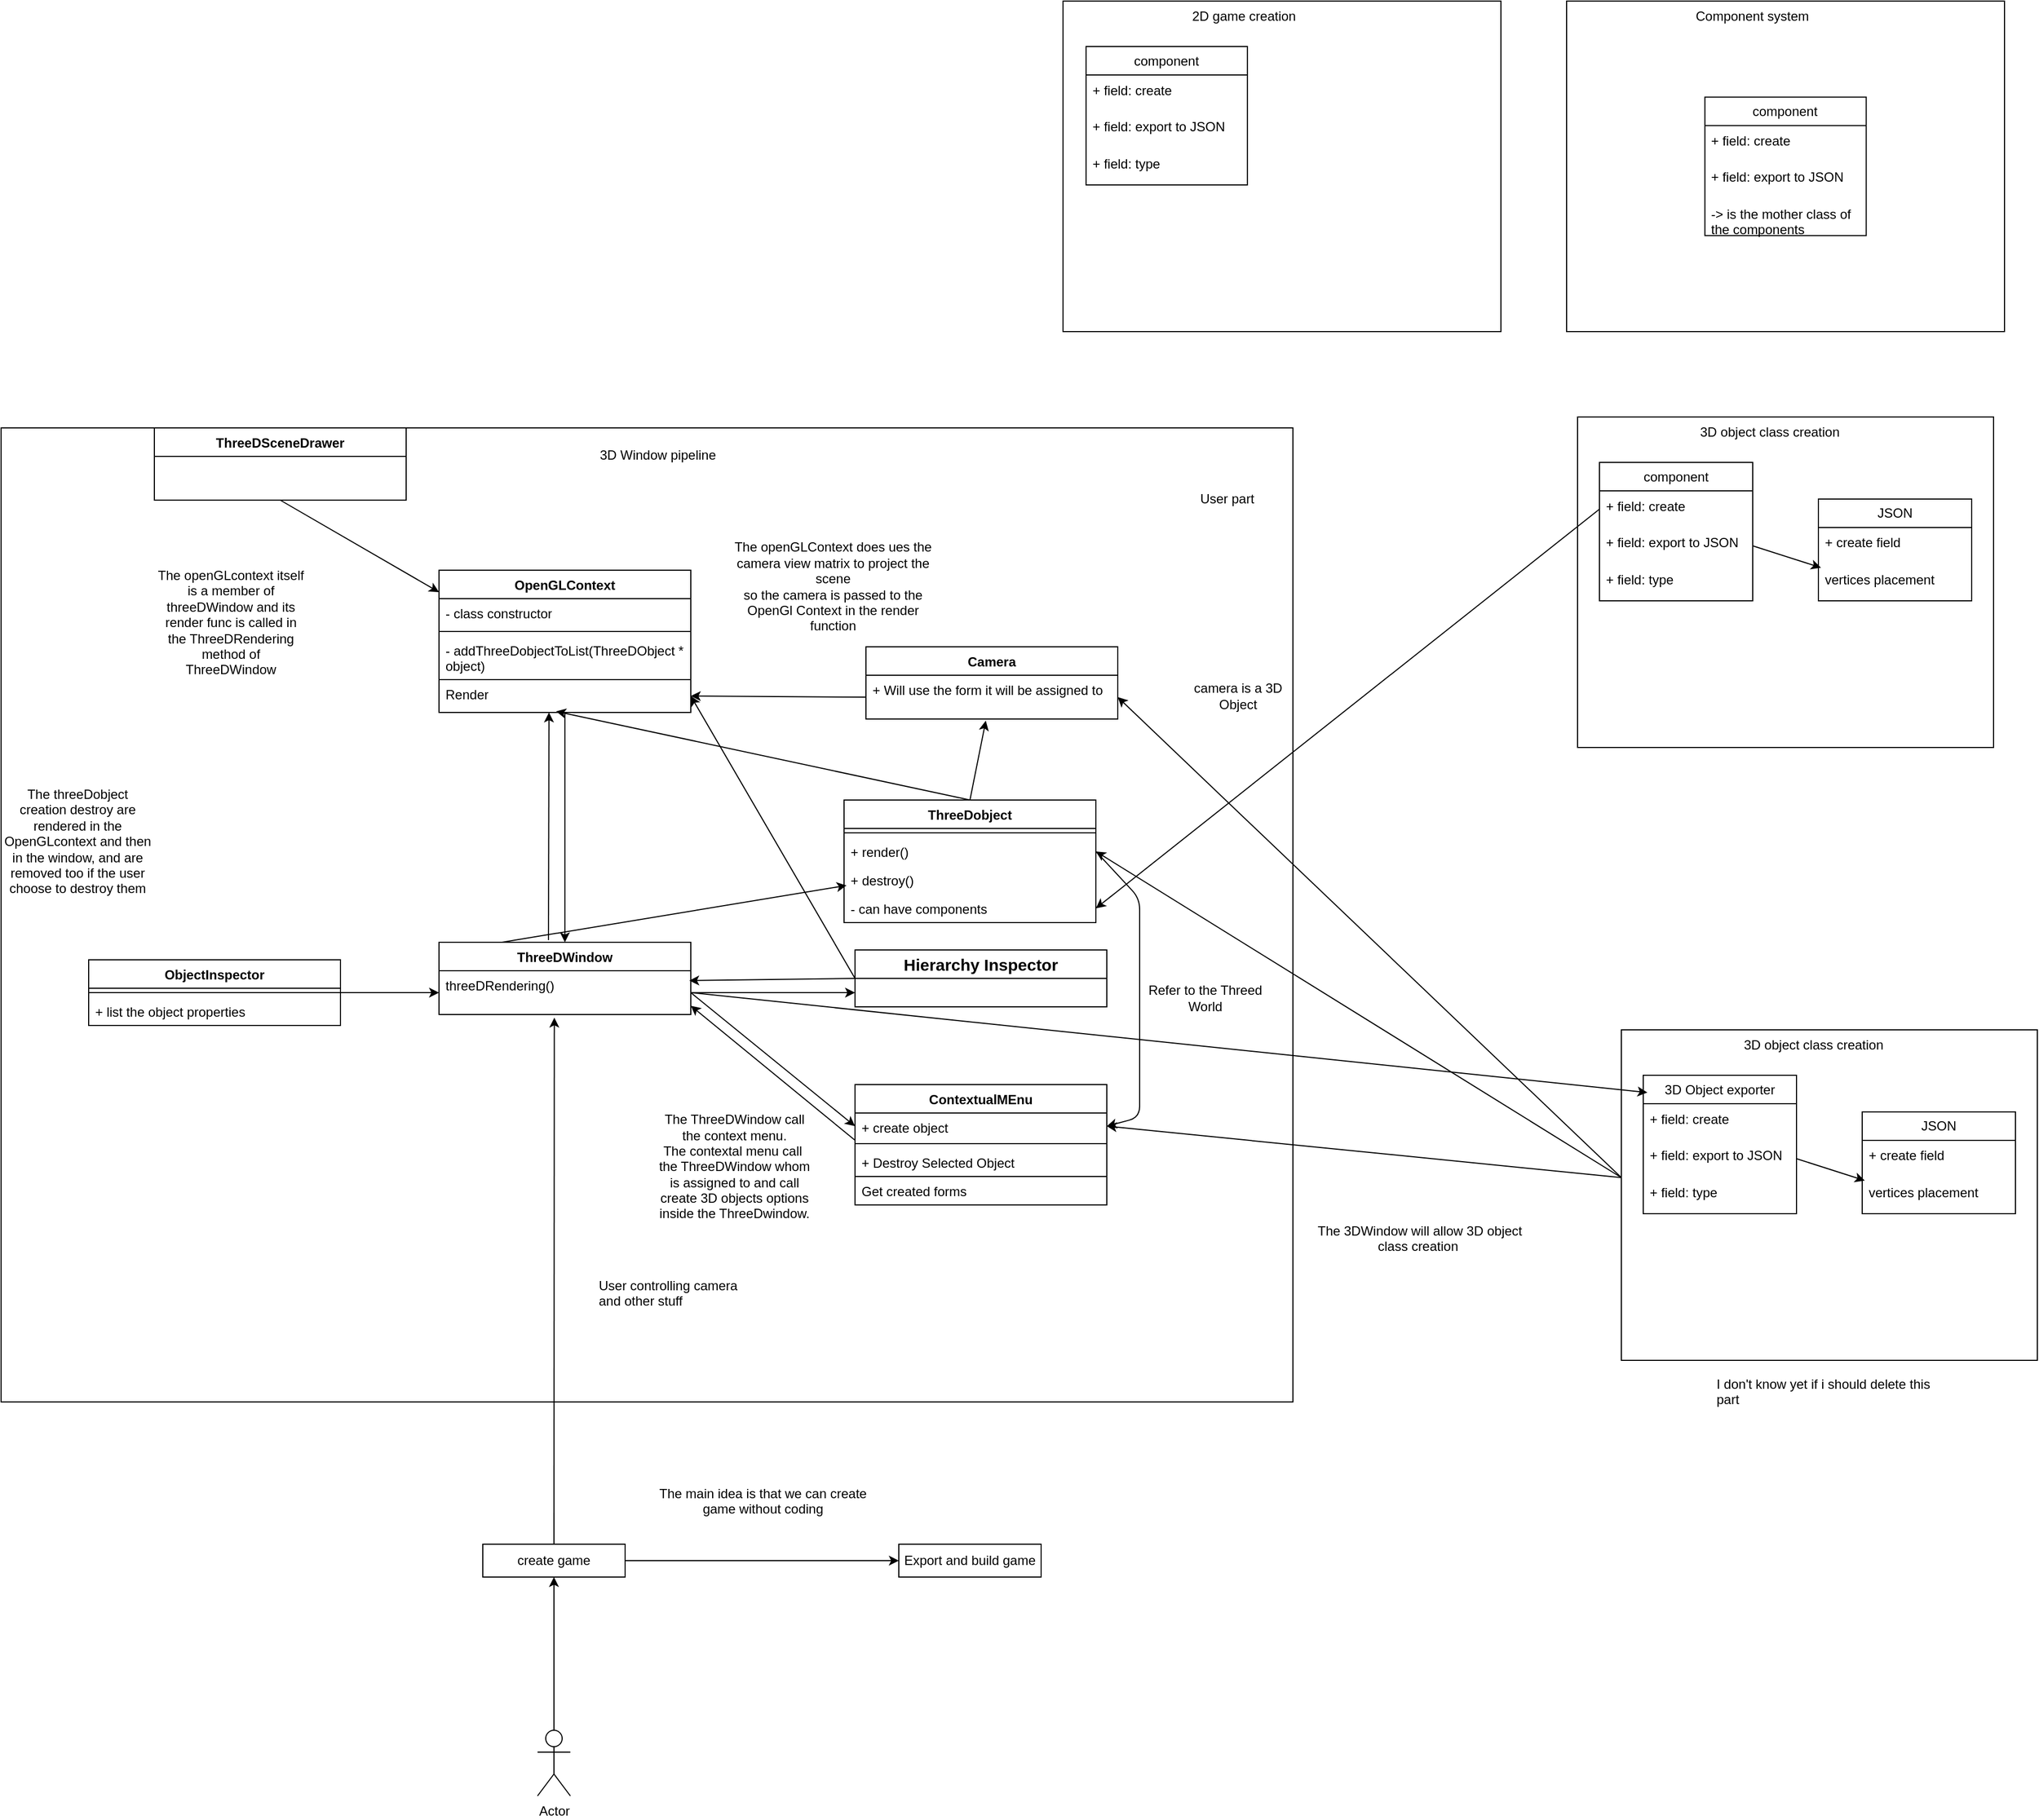 <mxfile>
    <diagram id="HqfKDbR-cz2p667NzHHY" name="Page-1">
        <mxGraphModel dx="1362" dy="1415" grid="1" gridSize="10" guides="1" tooltips="1" connect="1" arrows="1" fold="1" page="1" pageScale="1" pageWidth="850" pageHeight="1100" math="0" shadow="0">
            <root>
                <mxCell id="0"/>
                <mxCell id="1" parent="0"/>
                <mxCell id="162" value="" style="group;strokeColor=default;" vertex="1" connectable="0" parent="1">
                    <mxGeometry x="1250" y="630" width="380" height="302" as="geometry"/>
                </mxCell>
                <mxCell id="137" value="3D Object exporter" style="swimlane;fontStyle=0;childLayout=stackLayout;horizontal=1;startSize=26;horizontalStack=0;resizeParent=1;resizeParentMax=0;resizeLast=0;collapsible=1;marginBottom=0;whiteSpace=wrap;html=1;" vertex="1" parent="162">
                    <mxGeometry x="20" y="41.5" width="140" height="126.5" as="geometry"/>
                </mxCell>
                <mxCell id="139" value="+ field: create" style="text;align=left;verticalAlign=top;spacingLeft=4;spacingRight=4;overflow=hidden;rotatable=0;points=[[0,0.5],[1,0.5]];portConstraint=eastwest;whiteSpace=wrap;html=1;" vertex="1" parent="137">
                    <mxGeometry y="26" width="140" height="33.5" as="geometry"/>
                </mxCell>
                <mxCell id="141" value="+ field: export to JSON&lt;div&gt;&lt;br&gt;&lt;/div&gt;" style="text;align=left;verticalAlign=top;spacingLeft=4;spacingRight=4;overflow=hidden;rotatable=0;points=[[0,0.5],[1,0.5]];portConstraint=eastwest;whiteSpace=wrap;html=1;" vertex="1" parent="137">
                    <mxGeometry y="59.5" width="140" height="33.5" as="geometry"/>
                </mxCell>
                <mxCell id="140" value="+ field: type" style="text;align=left;verticalAlign=top;spacingLeft=4;spacingRight=4;overflow=hidden;rotatable=0;points=[[0,0.5],[1,0.5]];portConstraint=eastwest;whiteSpace=wrap;html=1;" vertex="1" parent="137">
                    <mxGeometry y="93" width="140" height="33.5" as="geometry"/>
                </mxCell>
                <mxCell id="144" style="edgeStyle=none;html=1;exitX=1;exitY=0.5;exitDx=0;exitDy=0;entryX=0.017;entryY=0.096;entryDx=0;entryDy=0;entryPerimeter=0;" edge="1" parent="162" source="141" target="148">
                    <mxGeometry relative="1" as="geometry">
                        <mxPoint x="240" y="252.179" as="targetPoint"/>
                    </mxGeometry>
                </mxCell>
                <mxCell id="145" value="JSON" style="swimlane;fontStyle=0;childLayout=stackLayout;horizontal=1;startSize=26;horizontalStack=0;resizeParent=1;resizeParentMax=0;resizeLast=0;collapsible=1;marginBottom=0;whiteSpace=wrap;html=1;" vertex="1" parent="162">
                    <mxGeometry x="220" y="75.005" width="140" height="93" as="geometry"/>
                </mxCell>
                <mxCell id="146" value="+ create field" style="text;align=left;verticalAlign=top;spacingLeft=4;spacingRight=4;overflow=hidden;rotatable=0;points=[[0,0.5],[1,0.5]];portConstraint=eastwest;whiteSpace=wrap;html=1;" vertex="1" parent="145">
                    <mxGeometry y="26" width="140" height="33.5" as="geometry"/>
                </mxCell>
                <mxCell id="148" value="vertices placement" style="text;align=left;verticalAlign=top;spacingLeft=4;spacingRight=4;overflow=hidden;rotatable=0;points=[[0,0.5],[1,0.5]];portConstraint=eastwest;whiteSpace=wrap;html=1;" vertex="1" parent="145">
                    <mxGeometry y="59.5" width="140" height="33.5" as="geometry"/>
                </mxCell>
                <mxCell id="289" value="&lt;div style=&quot;text-align: center;&quot;&gt;3D object class creation&lt;/div&gt;" style="text;whiteSpace=wrap;html=1;" vertex="1" parent="162">
                    <mxGeometry x="110" width="210" height="50" as="geometry"/>
                </mxCell>
                <mxCell id="170" style="edgeStyle=none;html=1;exitX=0;exitY=0.5;exitDx=0;exitDy=0;entryX=1;entryY=0.5;entryDx=0;entryDy=0;" edge="1" parent="1" target="73">
                    <mxGeometry relative="1" as="geometry">
                        <mxPoint x="1250" y="765.0" as="sourcePoint"/>
                    </mxGeometry>
                </mxCell>
                <mxCell id="171" value="" style="group;strokeColor=default;" vertex="1" connectable="0" parent="1">
                    <mxGeometry x="-230" y="80" width="1180" height="890" as="geometry"/>
                </mxCell>
                <mxCell id="11" value="&lt;div&gt;3D Window pipeline&lt;/div&gt;" style="text;html=1;align=center;verticalAlign=middle;whiteSpace=wrap;rounded=0;" parent="171" vertex="1">
                    <mxGeometry x="530" y="10" width="140" height="30" as="geometry"/>
                </mxCell>
                <mxCell id="62" style="edgeStyle=none;html=1;entryX=0.5;entryY=0;entryDx=0;entryDy=0;" parent="171" source="27" target="52" edge="1">
                    <mxGeometry relative="1" as="geometry"/>
                </mxCell>
                <mxCell id="27" value="OpenGLContext&lt;div&gt;&lt;br&gt;&lt;/div&gt;" style="swimlane;fontStyle=1;align=center;verticalAlign=top;childLayout=stackLayout;horizontal=1;startSize=26;horizontalStack=0;resizeParent=1;resizeParentMax=0;resizeLast=0;collapsible=1;marginBottom=0;whiteSpace=wrap;html=1;" parent="171" vertex="1">
                    <mxGeometry x="400" y="130" width="230" height="130" as="geometry">
                        <mxRectangle x="20" y="310" width="130" height="30" as="alternateBounds"/>
                    </mxGeometry>
                </mxCell>
                <mxCell id="28" value="- class constructor&lt;div&gt;&lt;br&gt;&lt;/div&gt;" style="text;strokeColor=none;fillColor=none;align=left;verticalAlign=top;spacingLeft=4;spacingRight=4;overflow=hidden;rotatable=0;points=[[0,0.5],[1,0.5]];portConstraint=eastwest;whiteSpace=wrap;html=1;" parent="27" vertex="1">
                    <mxGeometry y="26" width="230" height="26" as="geometry"/>
                </mxCell>
                <mxCell id="29" value="" style="line;strokeWidth=1;fillColor=none;align=left;verticalAlign=middle;spacingTop=-1;spacingLeft=3;spacingRight=3;rotatable=0;labelPosition=right;points=[];portConstraint=eastwest;strokeColor=inherit;" parent="27" vertex="1">
                    <mxGeometry y="52" width="230" height="8" as="geometry"/>
                </mxCell>
                <mxCell id="30" value="- addThreeDobjectToList(ThreeDObject * object)&lt;div&gt;&lt;br&gt;&lt;/div&gt;" style="text;strokeColor=none;fillColor=none;align=left;verticalAlign=top;spacingLeft=4;spacingRight=4;overflow=hidden;rotatable=0;points=[[0,0.5],[1,0.5]];portConstraint=eastwest;whiteSpace=wrap;html=1;" parent="27" vertex="1">
                    <mxGeometry y="60" width="230" height="40" as="geometry"/>
                </mxCell>
                <mxCell id="58" value="&lt;div&gt;Render&lt;/div&gt;" style="text;strokeColor=default;fillColor=none;align=left;verticalAlign=top;spacingLeft=4;spacingRight=4;overflow=hidden;rotatable=0;points=[[0,0.5],[1,0.5]];portConstraint=eastwest;whiteSpace=wrap;html=1;" parent="27" vertex="1">
                    <mxGeometry y="100" width="230" height="30" as="geometry"/>
                </mxCell>
                <mxCell id="52" value="&lt;div&gt;ThreeDWindow&lt;/div&gt;&lt;div&gt;&lt;br&gt;&lt;/div&gt;" style="swimlane;fontStyle=1;align=center;verticalAlign=top;childLayout=stackLayout;horizontal=1;startSize=26;horizontalStack=0;resizeParent=1;resizeParentMax=0;resizeLast=0;collapsible=1;marginBottom=0;whiteSpace=wrap;html=1;" parent="171" vertex="1">
                    <mxGeometry x="400" y="470" width="230" height="66" as="geometry">
                        <mxRectangle x="20" y="310" width="130" height="30" as="alternateBounds"/>
                    </mxGeometry>
                </mxCell>
                <mxCell id="55" value="&lt;div&gt;threeDRendering()&lt;/div&gt;" style="text;strokeColor=none;fillColor=none;align=left;verticalAlign=top;spacingLeft=4;spacingRight=4;overflow=hidden;rotatable=0;points=[[0,0.5],[1,0.5]];portConstraint=eastwest;whiteSpace=wrap;html=1;" parent="52" vertex="1">
                    <mxGeometry y="26" width="230" height="40" as="geometry"/>
                </mxCell>
                <mxCell id="56" value="&lt;div&gt;Camera&lt;/div&gt;" style="swimlane;fontStyle=1;align=center;verticalAlign=top;childLayout=stackLayout;horizontal=1;startSize=26;horizontalStack=0;resizeParent=1;resizeParentMax=0;resizeLast=0;collapsible=1;marginBottom=0;whiteSpace=wrap;html=1;" parent="171" vertex="1">
                    <mxGeometry x="790" y="200" width="230" height="66" as="geometry">
                        <mxRectangle x="20" y="310" width="130" height="30" as="alternateBounds"/>
                    </mxGeometry>
                </mxCell>
                <mxCell id="57" value="&lt;div&gt;+ Will use the form it will be assigned to&lt;/div&gt;" style="text;strokeColor=none;fillColor=none;align=left;verticalAlign=top;spacingLeft=4;spacingRight=4;overflow=hidden;rotatable=0;points=[[0,0.5],[1,0.5]];portConstraint=eastwest;whiteSpace=wrap;html=1;" parent="56" vertex="1">
                    <mxGeometry y="26" width="230" height="40" as="geometry"/>
                </mxCell>
                <mxCell id="61" value="The openGLContext does ues the camera view matrix to project the scene&lt;div&gt;so the camera is passed to the OpenGl Context in the render function&lt;/div&gt;" style="text;html=1;align=center;verticalAlign=middle;whiteSpace=wrap;rounded=0;" parent="171" vertex="1">
                    <mxGeometry x="665" y="90" width="190" height="110" as="geometry"/>
                </mxCell>
                <mxCell id="63" value="&lt;div&gt;The openGLcontext itself is a member of threeDWindow and its render func is called in the ThreeDRendering method of ThreeDWindow&lt;/div&gt;&lt;div&gt;&lt;br&gt;&lt;/div&gt;" style="text;html=1;align=center;verticalAlign=middle;whiteSpace=wrap;rounded=0;" parent="171" vertex="1">
                    <mxGeometry x="140" y="140" width="140" height="90" as="geometry"/>
                </mxCell>
                <mxCell id="65" value="ThreeDSceneDrawer" style="swimlane;fontStyle=1;align=center;verticalAlign=top;childLayout=stackLayout;horizontal=1;startSize=26;horizontalStack=0;resizeParent=1;resizeParentMax=0;resizeLast=0;collapsible=1;marginBottom=0;whiteSpace=wrap;html=1;" parent="171" vertex="1">
                    <mxGeometry x="140" width="230" height="66" as="geometry">
                        <mxRectangle x="20" y="310" width="130" height="30" as="alternateBounds"/>
                    </mxGeometry>
                </mxCell>
                <mxCell id="72" value="ContextualMEnu" style="swimlane;fontStyle=1;align=center;verticalAlign=top;childLayout=stackLayout;horizontal=1;startSize=26;horizontalStack=0;resizeParent=1;resizeParentMax=0;resizeLast=0;collapsible=1;marginBottom=0;whiteSpace=wrap;html=1;swimlaneLine=1;" parent="171" vertex="1">
                    <mxGeometry x="780" y="600" width="230" height="110" as="geometry">
                        <mxRectangle x="570" y="730" width="130" height="30" as="alternateBounds"/>
                    </mxGeometry>
                </mxCell>
                <mxCell id="73" value="+ create object&lt;div&gt;&lt;br&gt;&lt;/div&gt;" style="text;strokeColor=none;fillColor=none;align=left;verticalAlign=top;spacingLeft=4;spacingRight=4;overflow=hidden;rotatable=0;points=[[0,0.5],[1,0.5]];portConstraint=eastwest;whiteSpace=wrap;html=1;" parent="72" vertex="1">
                    <mxGeometry y="26" width="230" height="24" as="geometry"/>
                </mxCell>
                <mxCell id="74" value="" style="line;strokeWidth=1;fillColor=none;align=left;verticalAlign=middle;spacingTop=-1;spacingLeft=3;spacingRight=3;rotatable=0;labelPosition=right;points=[];portConstraint=eastwest;strokeColor=inherit;" parent="72" vertex="1">
                    <mxGeometry y="50" width="230" height="8" as="geometry"/>
                </mxCell>
                <mxCell id="75" value="+ Destroy Selected Object&lt;div&gt;&lt;br&gt;&lt;/div&gt;" style="text;strokeColor=none;fillColor=none;align=left;verticalAlign=top;spacingLeft=4;spacingRight=4;overflow=hidden;rotatable=0;points=[[0,0.5],[1,0.5]];portConstraint=eastwest;whiteSpace=wrap;html=1;" parent="72" vertex="1">
                    <mxGeometry y="58" width="230" height="26" as="geometry"/>
                </mxCell>
                <mxCell id="165" value="&lt;div&gt;Get created forms&lt;/div&gt;&lt;div&gt;&lt;br&gt;&lt;/div&gt;" style="text;strokeColor=default;fillColor=none;align=left;verticalAlign=top;spacingLeft=4;spacingRight=4;overflow=hidden;rotatable=0;points=[[0,0.5],[1,0.5]];portConstraint=eastwest;whiteSpace=wrap;html=1;" vertex="1" parent="72">
                    <mxGeometry y="84" width="230" height="26" as="geometry"/>
                </mxCell>
                <mxCell id="86" value="&lt;span style=&quot;color: rgb(0, 0, 0);&quot;&gt;Refer to the Threed World&lt;/span&gt;" style="text;html=1;align=center;verticalAlign=middle;whiteSpace=wrap;rounded=0;" parent="171" vertex="1">
                    <mxGeometry x="1040" y="486" width="120" height="70" as="geometry"/>
                </mxCell>
                <mxCell id="134" style="edgeStyle=none;html=1;exitX=0;exitY=0.5;exitDx=0;exitDy=0;entryX=1;entryY=0.5;entryDx=0;entryDy=0;" parent="171" source="93" target="58" edge="1">
                    <mxGeometry relative="1" as="geometry"/>
                </mxCell>
                <mxCell id="93" value="&lt;b&gt;&lt;font style=&quot;font-size: 15px;&quot;&gt;Hierarchy Inspector&lt;/font&gt;&lt;/b&gt;" style="swimlane;fontStyle=0;childLayout=stackLayout;horizontal=1;startSize=26;fillColor=none;horizontalStack=0;resizeParent=1;resizeParentMax=0;resizeLast=0;collapsible=1;marginBottom=0;whiteSpace=wrap;html=1;" parent="171" vertex="1">
                    <mxGeometry x="780" y="477" width="230" height="52" as="geometry"/>
                </mxCell>
                <mxCell id="104" value="User controlling camera and other stuff&lt;div&gt;&lt;br&gt;&lt;/div&gt;" style="text;strokeColor=none;fillColor=none;align=left;verticalAlign=top;spacingLeft=4;spacingRight=4;overflow=hidden;rotatable=0;points=[[0,0.5],[1,0.5]];portConstraint=eastwest;whiteSpace=wrap;html=1;" parent="171" vertex="1">
                    <mxGeometry x="540" y="770" width="140" height="80" as="geometry"/>
                </mxCell>
                <mxCell id="109" style="edgeStyle=none;html=1;exitX=1;exitY=0.5;exitDx=0;exitDy=0;entryX=0;entryY=0.5;entryDx=0;entryDy=0;" parent="171" source="105" target="55" edge="1">
                    <mxGeometry relative="1" as="geometry"/>
                </mxCell>
                <mxCell id="105" value="ObjectInspector" style="swimlane;fontStyle=1;align=center;verticalAlign=top;childLayout=stackLayout;horizontal=1;startSize=26;horizontalStack=0;resizeParent=1;resizeParentMax=0;resizeLast=0;collapsible=1;marginBottom=0;whiteSpace=wrap;html=1;" parent="171" vertex="1">
                    <mxGeometry x="80" y="486" width="230" height="60" as="geometry"/>
                </mxCell>
                <mxCell id="107" value="" style="line;strokeWidth=1;fillColor=none;align=left;verticalAlign=middle;spacingTop=-1;spacingLeft=3;spacingRight=3;rotatable=0;labelPosition=right;points=[];portConstraint=eastwest;strokeColor=inherit;" parent="105" vertex="1">
                    <mxGeometry y="26" width="230" height="8" as="geometry"/>
                </mxCell>
                <mxCell id="108" value="&lt;div&gt;+ list the object properties&lt;/div&gt;" style="text;strokeColor=none;fillColor=none;align=left;verticalAlign=top;spacingLeft=4;spacingRight=4;overflow=hidden;rotatable=0;points=[[0,0.5],[1,0.5]];portConstraint=eastwest;whiteSpace=wrap;html=1;" parent="105" vertex="1">
                    <mxGeometry y="34" width="230" height="26" as="geometry"/>
                </mxCell>
                <mxCell id="110" style="edgeStyle=none;html=1;exitX=0;exitY=0.5;exitDx=0;exitDy=0;entryX=0.994;entryY=0.225;entryDx=0;entryDy=0;entryPerimeter=0;" parent="171" source="93" target="55" edge="1">
                    <mxGeometry relative="1" as="geometry"/>
                </mxCell>
                <mxCell id="66" value="&lt;div&gt;&lt;br&gt;&lt;/div&gt;" style="text;strokeColor=none;fillColor=none;align=left;verticalAlign=top;spacingLeft=4;spacingRight=4;overflow=hidden;rotatable=0;points=[[0,0.5],[1,0.5]];portConstraint=eastwest;whiteSpace=wrap;html=1;" parent="171" vertex="1">
                    <mxGeometry x="200" y="50" width="230" height="40" as="geometry"/>
                </mxCell>
                <mxCell id="112" style="edgeStyle=none;html=1;exitX=0.5;exitY=1;exitDx=0;exitDy=0;entryX=0;entryY=0.154;entryDx=0;entryDy=0;entryPerimeter=0;" parent="171" source="65" target="27" edge="1">
                    <mxGeometry relative="1" as="geometry"/>
                </mxCell>
                <mxCell id="115" style="edgeStyle=none;html=1;exitX=1;exitY=0.5;exitDx=0;exitDy=0;entryX=0;entryY=0.5;entryDx=0;entryDy=0;" parent="171" source="55" target="73" edge="1">
                    <mxGeometry relative="1" as="geometry"/>
                </mxCell>
                <mxCell id="117" style="edgeStyle=none;html=1;exitX=0.75;exitY=0;exitDx=0;exitDy=0;entryX=0.752;entryY=1.067;entryDx=0;entryDy=0;entryPerimeter=0;" parent="171" edge="1">
                    <mxGeometry relative="1" as="geometry">
                        <mxPoint x="500" y="467.99" as="sourcePoint"/>
                        <mxPoint x="500.46" y="260" as="targetPoint"/>
                    </mxGeometry>
                </mxCell>
                <mxCell id="118" style="edgeStyle=none;html=1;exitX=1;exitY=0.5;exitDx=0;exitDy=0;entryX=0;entryY=0.75;entryDx=0;entryDy=0;" parent="171" source="55" target="93" edge="1">
                    <mxGeometry relative="1" as="geometry"/>
                </mxCell>
                <mxCell id="119" style="edgeStyle=none;html=1;exitX=0;exitY=1.038;exitDx=0;exitDy=0;entryX=1;entryY=0.8;entryDx=0;entryDy=0;entryPerimeter=0;exitPerimeter=0;" parent="171" source="73" target="55" edge="1">
                    <mxGeometry relative="1" as="geometry"/>
                </mxCell>
                <mxCell id="121" value="ThreeDobject&lt;div&gt;&lt;br&gt;&lt;/div&gt;" style="swimlane;fontStyle=1;align=center;verticalAlign=top;childLayout=stackLayout;horizontal=1;startSize=26;horizontalStack=0;resizeParent=1;resizeParentMax=0;resizeLast=0;collapsible=1;marginBottom=0;whiteSpace=wrap;html=1;" parent="171" vertex="1">
                    <mxGeometry x="770" y="340" width="230" height="112" as="geometry"/>
                </mxCell>
                <mxCell id="122" value="" style="line;strokeWidth=1;fillColor=none;align=left;verticalAlign=middle;spacingTop=-1;spacingLeft=3;spacingRight=3;rotatable=0;labelPosition=right;points=[];portConstraint=eastwest;strokeColor=inherit;" parent="121" vertex="1">
                    <mxGeometry y="26" width="230" height="8" as="geometry"/>
                </mxCell>
                <mxCell id="123" value="&lt;div&gt;+ render()&lt;/div&gt;&lt;div&gt;&lt;br&gt;&lt;/div&gt;&lt;div&gt;&lt;br&gt;&lt;/div&gt;" style="text;strokeColor=none;fillColor=none;align=left;verticalAlign=top;spacingLeft=4;spacingRight=4;overflow=hidden;rotatable=0;points=[[0,0.5],[1,0.5]];portConstraint=eastwest;whiteSpace=wrap;html=1;" parent="121" vertex="1">
                    <mxGeometry y="34" width="230" height="26" as="geometry"/>
                </mxCell>
                <mxCell id="178" value="&lt;div&gt;+ destroy()&lt;/div&gt;" style="text;strokeColor=none;fillColor=none;align=left;verticalAlign=top;spacingLeft=4;spacingRight=4;overflow=hidden;rotatable=0;points=[[0,0.5],[1,0.5]];portConstraint=eastwest;whiteSpace=wrap;html=1;" vertex="1" parent="121">
                    <mxGeometry y="60" width="230" height="26" as="geometry"/>
                </mxCell>
                <mxCell id="310" value="&lt;div&gt;- can have components&lt;/div&gt;" style="text;strokeColor=none;fillColor=none;align=left;verticalAlign=top;spacingLeft=4;spacingRight=4;overflow=hidden;rotatable=0;points=[[0,0.5],[1,0.5]];portConstraint=eastwest;whiteSpace=wrap;html=1;" vertex="1" parent="121">
                    <mxGeometry y="86" width="230" height="26" as="geometry"/>
                </mxCell>
                <mxCell id="127" value="&lt;div&gt;The ThreeDWindow call the context menu.&lt;/div&gt;&lt;div&gt;The contextal menu call&amp;nbsp;&lt;/div&gt;&lt;div&gt;the ThreeDWindow whom is assigned to and call create 3D objects options inside the ThreeDwindow.&lt;/div&gt;" style="text;html=1;align=center;verticalAlign=middle;whiteSpace=wrap;rounded=0;" parent="171" vertex="1">
                    <mxGeometry x="600" y="630" width="140" height="90" as="geometry"/>
                </mxCell>
                <mxCell id="128" style="edgeStyle=none;html=1;exitX=0.25;exitY=0;exitDx=0;exitDy=0;entryX=0.01;entryY=0.695;entryDx=0;entryDy=0;entryPerimeter=0;" parent="171" source="52" target="178" edge="1">
                    <mxGeometry relative="1" as="geometry"/>
                </mxCell>
                <mxCell id="131" value="The threeDobject creation destroy are rendered in the OpenGLcontext and then in the window, and are removed too if the user choose to destroy them&lt;div&gt;&lt;br&gt;&lt;/div&gt;" style="text;html=1;align=center;verticalAlign=middle;whiteSpace=wrap;rounded=0;" parent="171" vertex="1">
                    <mxGeometry y="340" width="140" height="90" as="geometry"/>
                </mxCell>
                <mxCell id="133" style="edgeStyle=none;html=1;exitX=0.5;exitY=0;exitDx=0;exitDy=0;entryX=0.465;entryY=0.967;entryDx=0;entryDy=0;entryPerimeter=0;" parent="171" source="121" target="58" edge="1">
                    <mxGeometry relative="1" as="geometry"/>
                </mxCell>
                <mxCell id="135" style="edgeStyle=none;html=1;exitX=0;exitY=0.5;exitDx=0;exitDy=0;entryX=1;entryY=0.5;entryDx=0;entryDy=0;" parent="171" source="57" target="58" edge="1">
                    <mxGeometry relative="1" as="geometry"/>
                </mxCell>
                <mxCell id="172" value="User part" style="text;html=1;align=center;verticalAlign=middle;whiteSpace=wrap;rounded=0;" vertex="1" parent="171">
                    <mxGeometry x="1090" y="50" width="60" height="30" as="geometry"/>
                </mxCell>
                <mxCell id="176" style="edgeStyle=none;html=1;exitX=0.5;exitY=0;exitDx=0;exitDy=0;entryX=0.476;entryY=1.039;entryDx=0;entryDy=0;entryPerimeter=0;" edge="1" parent="171" source="121" target="57">
                    <mxGeometry relative="1" as="geometry"/>
                </mxCell>
                <mxCell id="177" value="camera is a 3D Object" style="text;html=1;align=center;verticalAlign=middle;whiteSpace=wrap;rounded=0;" vertex="1" parent="171">
                    <mxGeometry x="1070" y="210" width="120" height="70" as="geometry"/>
                </mxCell>
                <mxCell id="281" style="edgeStyle=none;html=1;exitX=1;exitY=0.5;exitDx=0;exitDy=0;entryX=1;entryY=0.5;entryDx=0;entryDy=0;" edge="1" parent="171" source="123" target="73">
                    <mxGeometry relative="1" as="geometry">
                        <Array as="points">
                            <mxPoint x="1040" y="430"/>
                            <mxPoint x="1040" y="630"/>
                        </Array>
                    </mxGeometry>
                </mxCell>
                <mxCell id="174" style="edgeStyle=none;html=1;exitX=0;exitY=0.5;exitDx=0;exitDy=0;entryX=1;entryY=0.5;entryDx=0;entryDy=0;" edge="1" parent="1" target="123">
                    <mxGeometry relative="1" as="geometry">
                        <mxPoint x="1250" y="765.0" as="sourcePoint"/>
                    </mxGeometry>
                </mxCell>
                <mxCell id="175" style="edgeStyle=none;html=1;exitX=0;exitY=0.5;exitDx=0;exitDy=0;entryX=1;entryY=0.5;entryDx=0;entryDy=0;" edge="1" parent="1" target="57">
                    <mxGeometry relative="1" as="geometry">
                        <mxPoint x="1250" y="765.0" as="sourcePoint"/>
                    </mxGeometry>
                </mxCell>
                <mxCell id="102" value="Actor" style="shape=umlActor;verticalLabelPosition=bottom;verticalAlign=top;html=1;" parent="1" vertex="1">
                    <mxGeometry x="260" y="1270" width="30" height="60" as="geometry"/>
                </mxCell>
                <mxCell id="182" style="edgeStyle=none;html=1;exitX=1;exitY=0.5;exitDx=0;exitDy=0;entryX=0.027;entryY=0.125;entryDx=0;entryDy=0;entryPerimeter=0;" edge="1" parent="1" source="55" target="137">
                    <mxGeometry relative="1" as="geometry"/>
                </mxCell>
                <mxCell id="279" value="&lt;div style=&quot;text-align: center;&quot;&gt;&lt;span style=&quot;background-color: transparent;&quot;&gt;The 3DWindow will allow 3D object class creation&amp;nbsp;&lt;/span&gt;&lt;/div&gt;" style="text;whiteSpace=wrap;html=1;" vertex="1" parent="1">
                    <mxGeometry x="960" y="800" width="210" height="50" as="geometry"/>
                </mxCell>
                <mxCell id="282" value="I don&#39;t know yet if i should delete this part" style="text;whiteSpace=wrap;html=1;" vertex="1" parent="1">
                    <mxGeometry x="1335" y="940" width="210" height="50" as="geometry"/>
                </mxCell>
                <mxCell id="300" value="" style="group;strokeColor=default;" vertex="1" connectable="0" parent="1">
                    <mxGeometry x="1210" y="70" width="380" height="302" as="geometry"/>
                </mxCell>
                <mxCell id="301" value="component" style="swimlane;fontStyle=0;childLayout=stackLayout;horizontal=1;startSize=26;horizontalStack=0;resizeParent=1;resizeParentMax=0;resizeLast=0;collapsible=1;marginBottom=0;whiteSpace=wrap;html=1;" vertex="1" parent="300">
                    <mxGeometry x="20" y="41.5" width="140" height="126.5" as="geometry"/>
                </mxCell>
                <mxCell id="302" value="+ field: create" style="text;align=left;verticalAlign=top;spacingLeft=4;spacingRight=4;overflow=hidden;rotatable=0;points=[[0,0.5],[1,0.5]];portConstraint=eastwest;whiteSpace=wrap;html=1;" vertex="1" parent="301">
                    <mxGeometry y="26" width="140" height="33.5" as="geometry"/>
                </mxCell>
                <mxCell id="303" value="+ field: export to JSON&lt;div&gt;&lt;br&gt;&lt;/div&gt;" style="text;align=left;verticalAlign=top;spacingLeft=4;spacingRight=4;overflow=hidden;rotatable=0;points=[[0,0.5],[1,0.5]];portConstraint=eastwest;whiteSpace=wrap;html=1;" vertex="1" parent="301">
                    <mxGeometry y="59.5" width="140" height="33.5" as="geometry"/>
                </mxCell>
                <mxCell id="304" value="+ field: type" style="text;align=left;verticalAlign=top;spacingLeft=4;spacingRight=4;overflow=hidden;rotatable=0;points=[[0,0.5],[1,0.5]];portConstraint=eastwest;whiteSpace=wrap;html=1;" vertex="1" parent="301">
                    <mxGeometry y="93" width="140" height="33.5" as="geometry"/>
                </mxCell>
                <mxCell id="305" style="edgeStyle=none;html=1;exitX=1;exitY=0.5;exitDx=0;exitDy=0;entryX=0.017;entryY=0.096;entryDx=0;entryDy=0;entryPerimeter=0;" edge="1" parent="300" source="303" target="308">
                    <mxGeometry relative="1" as="geometry">
                        <mxPoint x="240" y="252.179" as="targetPoint"/>
                    </mxGeometry>
                </mxCell>
                <mxCell id="306" value="JSON" style="swimlane;fontStyle=0;childLayout=stackLayout;horizontal=1;startSize=26;horizontalStack=0;resizeParent=1;resizeParentMax=0;resizeLast=0;collapsible=1;marginBottom=0;whiteSpace=wrap;html=1;" vertex="1" parent="300">
                    <mxGeometry x="220" y="75.005" width="140" height="93" as="geometry"/>
                </mxCell>
                <mxCell id="307" value="+ create field" style="text;align=left;verticalAlign=top;spacingLeft=4;spacingRight=4;overflow=hidden;rotatable=0;points=[[0,0.5],[1,0.5]];portConstraint=eastwest;whiteSpace=wrap;html=1;" vertex="1" parent="306">
                    <mxGeometry y="26" width="140" height="33.5" as="geometry"/>
                </mxCell>
                <mxCell id="308" value="vertices placement" style="text;align=left;verticalAlign=top;spacingLeft=4;spacingRight=4;overflow=hidden;rotatable=0;points=[[0,0.5],[1,0.5]];portConstraint=eastwest;whiteSpace=wrap;html=1;" vertex="1" parent="306">
                    <mxGeometry y="59.5" width="140" height="33.5" as="geometry"/>
                </mxCell>
                <mxCell id="309" value="&lt;div style=&quot;text-align: center;&quot;&gt;3D object class creation&lt;/div&gt;" style="text;whiteSpace=wrap;html=1;" vertex="1" parent="300">
                    <mxGeometry x="110" width="210" height="50" as="geometry"/>
                </mxCell>
                <mxCell id="311" style="edgeStyle=none;html=1;exitX=0;exitY=0.5;exitDx=0;exitDy=0;entryX=1;entryY=0.5;entryDx=0;entryDy=0;" edge="1" parent="1" source="302" target="310">
                    <mxGeometry relative="1" as="geometry"/>
                </mxCell>
                <mxCell id="318" style="edgeStyle=none;html=1;exitX=1;exitY=0.5;exitDx=0;exitDy=0;" edge="1" parent="1" source="313" target="315">
                    <mxGeometry relative="1" as="geometry"/>
                </mxCell>
                <mxCell id="313" value="create game" style="text;html=1;align=center;verticalAlign=middle;whiteSpace=wrap;rounded=0;strokeColor=default;" vertex="1" parent="1">
                    <mxGeometry x="210" y="1100" width="130" height="30" as="geometry"/>
                </mxCell>
                <mxCell id="315" value="Export and build game" style="text;html=1;align=center;verticalAlign=middle;whiteSpace=wrap;rounded=0;strokeColor=default;" vertex="1" parent="1">
                    <mxGeometry x="590" y="1100" width="130" height="30" as="geometry"/>
                </mxCell>
                <mxCell id="316" style="edgeStyle=none;html=1;exitX=0.5;exitY=0;exitDx=0;exitDy=0;entryX=0.5;entryY=1;entryDx=0;entryDy=0;exitPerimeter=0;" edge="1" parent="1" source="102" target="313">
                    <mxGeometry relative="1" as="geometry"/>
                </mxCell>
                <mxCell id="317" style="edgeStyle=none;html=1;exitX=0.5;exitY=0;exitDx=0;exitDy=0;entryX=0.458;entryY=1.071;entryDx=0;entryDy=0;entryPerimeter=0;" edge="1" parent="1" source="313" target="55">
                    <mxGeometry relative="1" as="geometry"/>
                </mxCell>
                <mxCell id="319" value="" style="group;strokeColor=default;" vertex="1" connectable="0" parent="1">
                    <mxGeometry x="1200" y="-310" width="400" height="302" as="geometry"/>
                </mxCell>
                <mxCell id="320" value="component" style="swimlane;fontStyle=0;childLayout=stackLayout;horizontal=1;startSize=26;horizontalStack=0;resizeParent=1;resizeParentMax=0;resizeLast=0;collapsible=1;marginBottom=0;whiteSpace=wrap;html=1;" vertex="1" parent="319">
                    <mxGeometry x="126.313" y="87.75" width="147.368" height="126.5" as="geometry"/>
                </mxCell>
                <mxCell id="321" value="+ field: create" style="text;align=left;verticalAlign=top;spacingLeft=4;spacingRight=4;overflow=hidden;rotatable=0;points=[[0,0.5],[1,0.5]];portConstraint=eastwest;whiteSpace=wrap;html=1;" vertex="1" parent="320">
                    <mxGeometry y="26" width="147.368" height="33.5" as="geometry"/>
                </mxCell>
                <mxCell id="322" value="+ field: export to JSON&lt;div&gt;&lt;br&gt;&lt;/div&gt;" style="text;align=left;verticalAlign=top;spacingLeft=4;spacingRight=4;overflow=hidden;rotatable=0;points=[[0,0.5],[1,0.5]];portConstraint=eastwest;whiteSpace=wrap;html=1;" vertex="1" parent="320">
                    <mxGeometry y="59.5" width="147.368" height="33.5" as="geometry"/>
                </mxCell>
                <mxCell id="323" value="-&amp;gt; is the mother class of the components" style="text;align=left;verticalAlign=top;spacingLeft=4;spacingRight=4;overflow=hidden;rotatable=0;points=[[0,0.5],[1,0.5]];portConstraint=eastwest;whiteSpace=wrap;html=1;" vertex="1" parent="320">
                    <mxGeometry y="93" width="147.368" height="33.5" as="geometry"/>
                </mxCell>
                <mxCell id="328" value="&lt;div style=&quot;text-align: center;&quot;&gt;Component system&lt;/div&gt;" style="text;whiteSpace=wrap;html=1;" vertex="1" parent="319">
                    <mxGeometry x="115.789" width="221.053" height="50" as="geometry"/>
                </mxCell>
                <mxCell id="330" value="" style="group;strokeColor=default;" vertex="1" connectable="0" parent="1">
                    <mxGeometry x="740" y="-310" width="400" height="302" as="geometry"/>
                </mxCell>
                <mxCell id="331" value="component" style="swimlane;fontStyle=0;childLayout=stackLayout;horizontal=1;startSize=26;horizontalStack=0;resizeParent=1;resizeParentMax=0;resizeLast=0;collapsible=1;marginBottom=0;whiteSpace=wrap;html=1;" vertex="1" parent="330">
                    <mxGeometry x="21.053" y="41.5" width="147.368" height="126.5" as="geometry"/>
                </mxCell>
                <mxCell id="332" value="+ field: create" style="text;align=left;verticalAlign=top;spacingLeft=4;spacingRight=4;overflow=hidden;rotatable=0;points=[[0,0.5],[1,0.5]];portConstraint=eastwest;whiteSpace=wrap;html=1;" vertex="1" parent="331">
                    <mxGeometry y="26" width="147.368" height="33.5" as="geometry"/>
                </mxCell>
                <mxCell id="333" value="+ field: export to JSON&lt;div&gt;&lt;br&gt;&lt;/div&gt;" style="text;align=left;verticalAlign=top;spacingLeft=4;spacingRight=4;overflow=hidden;rotatable=0;points=[[0,0.5],[1,0.5]];portConstraint=eastwest;whiteSpace=wrap;html=1;" vertex="1" parent="331">
                    <mxGeometry y="59.5" width="147.368" height="33.5" as="geometry"/>
                </mxCell>
                <mxCell id="334" value="+ field: type" style="text;align=left;verticalAlign=top;spacingLeft=4;spacingRight=4;overflow=hidden;rotatable=0;points=[[0,0.5],[1,0.5]];portConstraint=eastwest;whiteSpace=wrap;html=1;" vertex="1" parent="331">
                    <mxGeometry y="93" width="147.368" height="33.5" as="geometry"/>
                </mxCell>
                <mxCell id="339" value="&lt;div style=&quot;text-align: center;&quot;&gt;2D game creation&lt;/div&gt;" style="text;whiteSpace=wrap;html=1;" vertex="1" parent="330">
                    <mxGeometry x="115.789" width="221.053" height="50" as="geometry"/>
                </mxCell>
                <mxCell id="346" value="&lt;div style=&quot;text-align: center;&quot;&gt;The main idea is that we can create game without coding&lt;/div&gt;" style="text;whiteSpace=wrap;html=1;" vertex="1" parent="1">
                    <mxGeometry x="360" y="1040" width="210" height="50" as="geometry"/>
                </mxCell>
            </root>
        </mxGraphModel>
    </diagram>
</mxfile>
